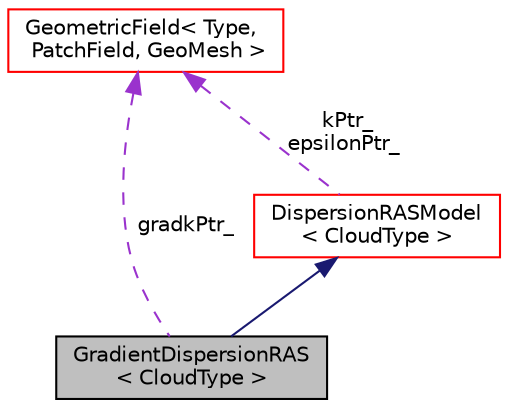 digraph "GradientDispersionRAS&lt; CloudType &gt;"
{
  bgcolor="transparent";
  edge [fontname="Helvetica",fontsize="10",labelfontname="Helvetica",labelfontsize="10"];
  node [fontname="Helvetica",fontsize="10",shape=record];
  Node1 [label="GradientDispersionRAS\l\< CloudType \>",height=0.2,width=0.4,color="black", fillcolor="grey75", style="filled", fontcolor="black"];
  Node2 -> Node1 [dir="back",color="midnightblue",fontsize="10",style="solid",fontname="Helvetica"];
  Node2 [label="DispersionRASModel\l\< CloudType \>",height=0.2,width=0.4,color="red",URL="$a00553.html",tooltip="Base class for particle dispersion models based on RAS turbulence. "];
  Node3 -> Node2 [dir="back",color="darkorchid3",fontsize="10",style="dashed",label=" kPtr_\nepsilonPtr_" ,fontname="Helvetica"];
  Node3 [label="GeometricField\< Type,\l PatchField, GeoMesh \>",height=0.2,width=0.4,color="red",URL="$a00937.html",tooltip="Generic GeometricField class. "];
  Node3 -> Node1 [dir="back",color="darkorchid3",fontsize="10",style="dashed",label=" gradkPtr_" ,fontname="Helvetica"];
}
